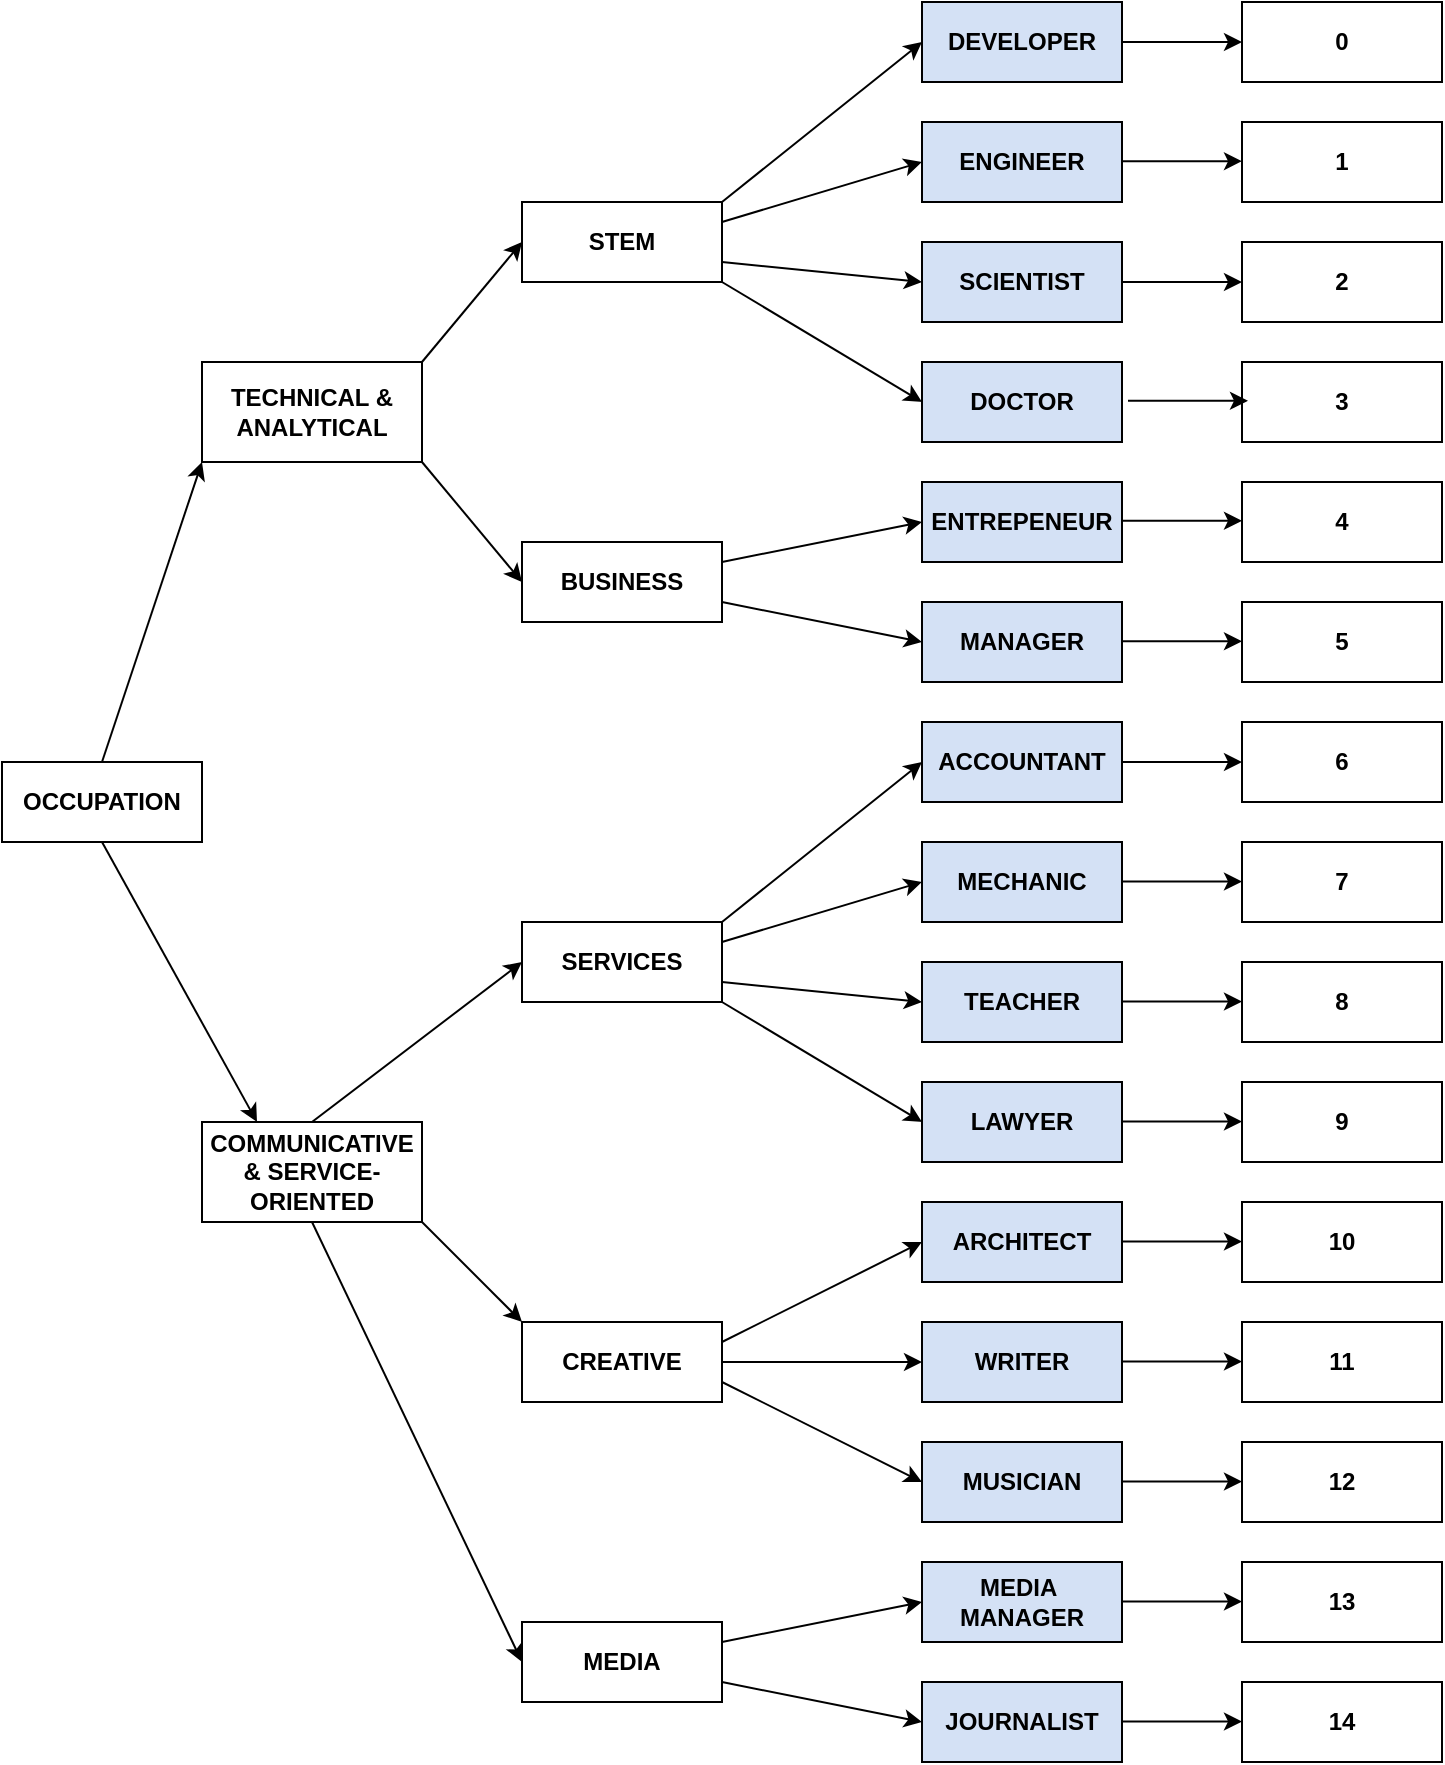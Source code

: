 <mxfile version="22.1.3" type="device">
  <diagram name="Página-1" id="ISCv18W82Yl7HlUTr54n">
    <mxGraphModel dx="1088" dy="1430" grid="1" gridSize="10" guides="1" tooltips="1" connect="1" arrows="1" fold="1" page="1" pageScale="1" pageWidth="827" pageHeight="1169" math="0" shadow="0">
      <root>
        <mxCell id="0" />
        <mxCell id="1" parent="0" />
        <mxCell id="SEekvYQBwNJy5eJfU6Gp-1" value="&lt;b&gt;STEM&lt;/b&gt;" style="rounded=0;whiteSpace=wrap;html=1;" parent="1" vertex="1">
          <mxGeometry x="80" width="100" height="40" as="geometry" />
        </mxCell>
        <mxCell id="SEekvYQBwNJy5eJfU6Gp-4" value="&lt;b&gt;MEDIA&lt;/b&gt;" style="rounded=0;whiteSpace=wrap;html=1;" parent="1" vertex="1">
          <mxGeometry x="80" y="710" width="100" height="40" as="geometry" />
        </mxCell>
        <mxCell id="SEekvYQBwNJy5eJfU6Gp-5" value="&lt;b&gt;BUSINESS&lt;/b&gt;" style="rounded=0;whiteSpace=wrap;html=1;" parent="1" vertex="1">
          <mxGeometry x="80" y="170" width="100" height="40" as="geometry" />
        </mxCell>
        <mxCell id="SEekvYQBwNJy5eJfU6Gp-6" value="&lt;b&gt;SERVICES&lt;/b&gt;" style="rounded=0;whiteSpace=wrap;html=1;" parent="1" vertex="1">
          <mxGeometry x="80" y="360" width="100" height="40" as="geometry" />
        </mxCell>
        <mxCell id="SEekvYQBwNJy5eJfU6Gp-7" value="&lt;b&gt;CREATIVE&lt;/b&gt;" style="rounded=0;whiteSpace=wrap;html=1;" parent="1" vertex="1">
          <mxGeometry x="80" y="560" width="100" height="40" as="geometry" />
        </mxCell>
        <mxCell id="SEekvYQBwNJy5eJfU6Gp-8" value="&lt;b&gt;DEVELOPER&lt;/b&gt;" style="rounded=0;whiteSpace=wrap;html=1;fillColor=#D4E1F5;" parent="1" vertex="1">
          <mxGeometry x="280" y="-100" width="100" height="40" as="geometry" />
        </mxCell>
        <mxCell id="SEekvYQBwNJy5eJfU6Gp-9" value="&lt;b&gt;ENGINEER&lt;/b&gt;" style="rounded=0;whiteSpace=wrap;html=1;fillColor=#D4E1F5;" parent="1" vertex="1">
          <mxGeometry x="280" y="-40" width="100" height="40" as="geometry" />
        </mxCell>
        <mxCell id="SEekvYQBwNJy5eJfU6Gp-10" value="&lt;b&gt;SCIENTIST&lt;/b&gt;" style="rounded=0;whiteSpace=wrap;html=1;fillColor=#D4E1F5;" parent="1" vertex="1">
          <mxGeometry x="280" y="20" width="100" height="40" as="geometry" />
        </mxCell>
        <mxCell id="SEekvYQBwNJy5eJfU6Gp-20" value="&lt;b&gt;DOCTOR&lt;/b&gt;" style="rounded=0;whiteSpace=wrap;html=1;fillColor=#D4E1F5;" parent="1" vertex="1">
          <mxGeometry x="280" y="80" width="100" height="40" as="geometry" />
        </mxCell>
        <mxCell id="SEekvYQBwNJy5eJfU6Gp-21" value="&lt;b&gt;ARCHITECT&lt;/b&gt;" style="rounded=0;whiteSpace=wrap;html=1;fillColor=#D4E1F5;" parent="1" vertex="1">
          <mxGeometry x="280" y="500" width="100" height="40" as="geometry" />
        </mxCell>
        <mxCell id="SEekvYQBwNJy5eJfU6Gp-22" value="&lt;b&gt;MECHANIC&lt;/b&gt;" style="rounded=0;whiteSpace=wrap;html=1;fillColor=#D4E1F5;" parent="1" vertex="1">
          <mxGeometry x="280" y="320" width="100" height="40" as="geometry" />
        </mxCell>
        <mxCell id="SEekvYQBwNJy5eJfU6Gp-23" value="&lt;b&gt;ENTREPENEUR&lt;/b&gt;" style="rounded=0;whiteSpace=wrap;html=1;fillColor=#D4E1F5;" parent="1" vertex="1">
          <mxGeometry x="280" y="140" width="100" height="40" as="geometry" />
        </mxCell>
        <mxCell id="SEekvYQBwNJy5eJfU6Gp-24" value="&lt;b&gt;MANAGER&lt;/b&gt;" style="rounded=0;whiteSpace=wrap;html=1;fillColor=#D4E1F5;" parent="1" vertex="1">
          <mxGeometry x="280" y="200" width="100" height="40" as="geometry" />
        </mxCell>
        <mxCell id="SEekvYQBwNJy5eJfU6Gp-25" value="&lt;b&gt;MEDIA&amp;nbsp; MANAGER&lt;/b&gt;" style="rounded=0;whiteSpace=wrap;html=1;fillColor=#D4E1F5;" parent="1" vertex="1">
          <mxGeometry x="280" y="680" width="100" height="40" as="geometry" />
        </mxCell>
        <mxCell id="SEekvYQBwNJy5eJfU6Gp-26" value="&lt;b&gt;JOURNALIST&lt;/b&gt;" style="rounded=0;whiteSpace=wrap;html=1;fillColor=#D4E1F5;" parent="1" vertex="1">
          <mxGeometry x="280" y="740" width="100" height="40" as="geometry" />
        </mxCell>
        <mxCell id="SEekvYQBwNJy5eJfU6Gp-27" value="&lt;b&gt;LAWYER&lt;/b&gt;" style="rounded=0;whiteSpace=wrap;html=1;fillColor=#D4E1F5;" parent="1" vertex="1">
          <mxGeometry x="280" y="440" width="100" height="40" as="geometry" />
        </mxCell>
        <mxCell id="SEekvYQBwNJy5eJfU6Gp-28" value="&lt;b&gt;TEACHER&lt;/b&gt;" style="rounded=0;whiteSpace=wrap;html=1;fillColor=#D4E1F5;" parent="1" vertex="1">
          <mxGeometry x="280" y="380" width="100" height="40" as="geometry" />
        </mxCell>
        <mxCell id="SEekvYQBwNJy5eJfU6Gp-29" value="&lt;b&gt;ACCOUNTANT&lt;/b&gt;" style="rounded=0;whiteSpace=wrap;html=1;fillColor=#D4E1F5;" parent="1" vertex="1">
          <mxGeometry x="280" y="260" width="100" height="40" as="geometry" />
        </mxCell>
        <mxCell id="SEekvYQBwNJy5eJfU6Gp-30" value="&lt;b&gt;MUSICIAN&lt;/b&gt;" style="rounded=0;whiteSpace=wrap;html=1;fillColor=#D4E1F5;" parent="1" vertex="1">
          <mxGeometry x="280" y="620" width="100" height="40" as="geometry" />
        </mxCell>
        <mxCell id="SEekvYQBwNJy5eJfU6Gp-31" value="&lt;b&gt;WRITER&lt;/b&gt;" style="rounded=0;whiteSpace=wrap;html=1;fillColor=#D4E1F5;" parent="1" vertex="1">
          <mxGeometry x="280" y="560" width="100" height="40" as="geometry" />
        </mxCell>
        <mxCell id="SEekvYQBwNJy5eJfU6Gp-35" value="&lt;b&gt;0&lt;/b&gt;" style="rounded=0;whiteSpace=wrap;html=1;" parent="1" vertex="1">
          <mxGeometry x="440" y="-100" width="100" height="40" as="geometry" />
        </mxCell>
        <mxCell id="SEekvYQBwNJy5eJfU6Gp-36" value="&lt;b&gt;1&lt;/b&gt;" style="rounded=0;whiteSpace=wrap;html=1;" parent="1" vertex="1">
          <mxGeometry x="440" y="-40" width="100" height="40" as="geometry" />
        </mxCell>
        <mxCell id="SEekvYQBwNJy5eJfU6Gp-37" value="&lt;b&gt;2&lt;/b&gt;" style="rounded=0;whiteSpace=wrap;html=1;" parent="1" vertex="1">
          <mxGeometry x="440" y="20" width="100" height="40" as="geometry" />
        </mxCell>
        <mxCell id="SEekvYQBwNJy5eJfU6Gp-38" value="&lt;b&gt;3&lt;/b&gt;" style="rounded=0;whiteSpace=wrap;html=1;" parent="1" vertex="1">
          <mxGeometry x="440" y="80" width="100" height="40" as="geometry" />
        </mxCell>
        <mxCell id="SEekvYQBwNJy5eJfU6Gp-39" value="&lt;b&gt;4&lt;/b&gt;" style="rounded=0;whiteSpace=wrap;html=1;" parent="1" vertex="1">
          <mxGeometry x="440" y="140" width="100" height="40" as="geometry" />
        </mxCell>
        <mxCell id="SEekvYQBwNJy5eJfU6Gp-40" value="&lt;b&gt;5&lt;/b&gt;" style="rounded=0;whiteSpace=wrap;html=1;" parent="1" vertex="1">
          <mxGeometry x="440" y="200" width="100" height="40" as="geometry" />
        </mxCell>
        <mxCell id="SEekvYQBwNJy5eJfU6Gp-41" value="&lt;b&gt;6&lt;/b&gt;" style="rounded=0;whiteSpace=wrap;html=1;" parent="1" vertex="1">
          <mxGeometry x="440" y="260" width="100" height="40" as="geometry" />
        </mxCell>
        <mxCell id="SEekvYQBwNJy5eJfU6Gp-42" value="&lt;b&gt;7&lt;/b&gt;" style="rounded=0;whiteSpace=wrap;html=1;" parent="1" vertex="1">
          <mxGeometry x="440" y="320" width="100" height="40" as="geometry" />
        </mxCell>
        <mxCell id="SEekvYQBwNJy5eJfU6Gp-43" value="&lt;b&gt;8&lt;/b&gt;" style="rounded=0;whiteSpace=wrap;html=1;" parent="1" vertex="1">
          <mxGeometry x="440" y="380" width="100" height="40" as="geometry" />
        </mxCell>
        <mxCell id="SEekvYQBwNJy5eJfU6Gp-44" value="&lt;b&gt;9&lt;/b&gt;" style="rounded=0;whiteSpace=wrap;html=1;" parent="1" vertex="1">
          <mxGeometry x="440" y="440" width="100" height="40" as="geometry" />
        </mxCell>
        <mxCell id="SEekvYQBwNJy5eJfU6Gp-45" value="&lt;b&gt;10&lt;/b&gt;" style="rounded=0;whiteSpace=wrap;html=1;" parent="1" vertex="1">
          <mxGeometry x="440" y="500" width="100" height="40" as="geometry" />
        </mxCell>
        <mxCell id="SEekvYQBwNJy5eJfU6Gp-46" value="&lt;b&gt;11&lt;/b&gt;" style="rounded=0;whiteSpace=wrap;html=1;" parent="1" vertex="1">
          <mxGeometry x="440" y="560" width="100" height="40" as="geometry" />
        </mxCell>
        <mxCell id="SEekvYQBwNJy5eJfU6Gp-47" value="&lt;b&gt;12&lt;/b&gt;" style="rounded=0;whiteSpace=wrap;html=1;" parent="1" vertex="1">
          <mxGeometry x="440" y="620" width="100" height="40" as="geometry" />
        </mxCell>
        <mxCell id="SEekvYQBwNJy5eJfU6Gp-48" value="&lt;b&gt;13&lt;/b&gt;" style="rounded=0;whiteSpace=wrap;html=1;" parent="1" vertex="1">
          <mxGeometry x="440" y="680" width="100" height="40" as="geometry" />
        </mxCell>
        <mxCell id="SEekvYQBwNJy5eJfU6Gp-49" value="&lt;b&gt;14&lt;/b&gt;" style="rounded=0;whiteSpace=wrap;html=1;" parent="1" vertex="1">
          <mxGeometry x="440" y="740" width="100" height="40" as="geometry" />
        </mxCell>
        <mxCell id="SEekvYQBwNJy5eJfU6Gp-50" value="" style="endArrow=classic;html=1;rounded=0;entryX=0;entryY=0.5;entryDx=0;entryDy=0;exitX=1;exitY=0;exitDx=0;exitDy=0;" parent="1" source="SEekvYQBwNJy5eJfU6Gp-1" target="SEekvYQBwNJy5eJfU6Gp-8" edge="1">
          <mxGeometry width="50" height="50" relative="1" as="geometry">
            <mxPoint x="430" y="330" as="sourcePoint" />
            <mxPoint x="480" y="280" as="targetPoint" />
          </mxGeometry>
        </mxCell>
        <mxCell id="SEekvYQBwNJy5eJfU6Gp-51" value="" style="endArrow=classic;html=1;rounded=0;entryX=0;entryY=0.5;entryDx=0;entryDy=0;exitX=1;exitY=0.5;exitDx=0;exitDy=0;" parent="1" source="SEekvYQBwNJy5eJfU6Gp-8" target="SEekvYQBwNJy5eJfU6Gp-35" edge="1">
          <mxGeometry width="50" height="50" relative="1" as="geometry">
            <mxPoint x="190" y="10" as="sourcePoint" />
            <mxPoint x="290" y="-70" as="targetPoint" />
          </mxGeometry>
        </mxCell>
        <mxCell id="SEekvYQBwNJy5eJfU6Gp-52" value="" style="endArrow=classic;html=1;rounded=0;entryX=0;entryY=0.5;entryDx=0;entryDy=0;exitX=1;exitY=0.25;exitDx=0;exitDy=0;" parent="1" source="SEekvYQBwNJy5eJfU6Gp-5" target="SEekvYQBwNJy5eJfU6Gp-23" edge="1">
          <mxGeometry width="50" height="50" relative="1" as="geometry">
            <mxPoint x="180" y="160" as="sourcePoint" />
            <mxPoint x="280" y="80" as="targetPoint" />
          </mxGeometry>
        </mxCell>
        <mxCell id="SEekvYQBwNJy5eJfU6Gp-53" value="" style="endArrow=classic;html=1;rounded=0;entryX=0;entryY=0.5;entryDx=0;entryDy=0;exitX=1;exitY=0;exitDx=0;exitDy=0;" parent="1" source="SEekvYQBwNJy5eJfU6Gp-6" target="SEekvYQBwNJy5eJfU6Gp-29" edge="1">
          <mxGeometry width="50" height="50" relative="1" as="geometry">
            <mxPoint x="180" y="320" as="sourcePoint" />
            <mxPoint x="280" y="260" as="targetPoint" />
            <Array as="points" />
          </mxGeometry>
        </mxCell>
        <mxCell id="SEekvYQBwNJy5eJfU6Gp-55" value="" style="endArrow=classic;html=1;rounded=0;entryX=0;entryY=0.5;entryDx=0;entryDy=0;exitX=1;exitY=0.25;exitDx=0;exitDy=0;" parent="1" source="SEekvYQBwNJy5eJfU6Gp-1" target="SEekvYQBwNJy5eJfU6Gp-9" edge="1">
          <mxGeometry width="50" height="50" relative="1" as="geometry">
            <mxPoint x="400" y="330" as="sourcePoint" />
            <mxPoint x="450" y="280" as="targetPoint" />
          </mxGeometry>
        </mxCell>
        <mxCell id="SEekvYQBwNJy5eJfU6Gp-56" value="" style="endArrow=classic;html=1;rounded=0;entryX=0;entryY=0.5;entryDx=0;entryDy=0;exitX=1;exitY=0.75;exitDx=0;exitDy=0;" parent="1" source="SEekvYQBwNJy5eJfU6Gp-1" target="SEekvYQBwNJy5eJfU6Gp-10" edge="1">
          <mxGeometry width="50" height="50" relative="1" as="geometry">
            <mxPoint x="180" y="20" as="sourcePoint" />
            <mxPoint x="290" y="-10" as="targetPoint" />
          </mxGeometry>
        </mxCell>
        <mxCell id="SEekvYQBwNJy5eJfU6Gp-57" value="" style="endArrow=classic;html=1;rounded=0;entryX=0;entryY=0.5;entryDx=0;entryDy=0;exitX=1;exitY=0.5;exitDx=0;exitDy=0;" parent="1" edge="1">
          <mxGeometry width="50" height="50" relative="1" as="geometry">
            <mxPoint x="380" y="-20.4" as="sourcePoint" />
            <mxPoint x="440" y="-20.4" as="targetPoint" />
          </mxGeometry>
        </mxCell>
        <mxCell id="SEekvYQBwNJy5eJfU6Gp-59" value="" style="endArrow=classic;html=1;rounded=0;entryX=0;entryY=0.5;entryDx=0;entryDy=0;exitX=1;exitY=0.5;exitDx=0;exitDy=0;" parent="1" edge="1">
          <mxGeometry width="50" height="50" relative="1" as="geometry">
            <mxPoint x="380" y="40" as="sourcePoint" />
            <mxPoint x="440" y="40" as="targetPoint" />
          </mxGeometry>
        </mxCell>
        <mxCell id="SEekvYQBwNJy5eJfU6Gp-60" value="" style="endArrow=classic;html=1;rounded=0;entryX=0;entryY=0.5;entryDx=0;entryDy=0;exitX=1;exitY=0.5;exitDx=0;exitDy=0;" parent="1" edge="1">
          <mxGeometry width="50" height="50" relative="1" as="geometry">
            <mxPoint x="383" y="99.41" as="sourcePoint" />
            <mxPoint x="443" y="99.41" as="targetPoint" />
          </mxGeometry>
        </mxCell>
        <mxCell id="SEekvYQBwNJy5eJfU6Gp-61" value="" style="endArrow=classic;html=1;rounded=0;entryX=0;entryY=0.5;entryDx=0;entryDy=0;exitX=1;exitY=0.5;exitDx=0;exitDy=0;" parent="1" edge="1">
          <mxGeometry width="50" height="50" relative="1" as="geometry">
            <mxPoint x="380" y="159.41" as="sourcePoint" />
            <mxPoint x="440" y="159.41" as="targetPoint" />
          </mxGeometry>
        </mxCell>
        <mxCell id="SEekvYQBwNJy5eJfU6Gp-62" value="" style="endArrow=classic;html=1;rounded=0;entryX=0;entryY=0.5;entryDx=0;entryDy=0;exitX=1;exitY=0.75;exitDx=0;exitDy=0;" parent="1" source="SEekvYQBwNJy5eJfU6Gp-5" target="SEekvYQBwNJy5eJfU6Gp-24" edge="1">
          <mxGeometry width="50" height="50" relative="1" as="geometry">
            <mxPoint x="190" y="180" as="sourcePoint" />
            <mxPoint x="290" y="170" as="targetPoint" />
          </mxGeometry>
        </mxCell>
        <mxCell id="SEekvYQBwNJy5eJfU6Gp-63" value="" style="endArrow=classic;html=1;rounded=0;entryX=0;entryY=0.5;entryDx=0;entryDy=0;exitX=1;exitY=1;exitDx=0;exitDy=0;" parent="1" source="SEekvYQBwNJy5eJfU6Gp-1" target="SEekvYQBwNJy5eJfU6Gp-20" edge="1">
          <mxGeometry width="50" height="50" relative="1" as="geometry">
            <mxPoint x="190" y="50" as="sourcePoint" />
            <mxPoint x="290" y="50" as="targetPoint" />
          </mxGeometry>
        </mxCell>
        <mxCell id="SEekvYQBwNJy5eJfU6Gp-64" value="" style="endArrow=classic;html=1;rounded=0;entryX=0;entryY=0.5;entryDx=0;entryDy=0;exitX=1;exitY=0.25;exitDx=0;exitDy=0;" parent="1" source="SEekvYQBwNJy5eJfU6Gp-6" target="SEekvYQBwNJy5eJfU6Gp-22" edge="1">
          <mxGeometry width="50" height="50" relative="1" as="geometry">
            <mxPoint x="190" y="380" as="sourcePoint" />
            <mxPoint x="290" y="290" as="targetPoint" />
          </mxGeometry>
        </mxCell>
        <mxCell id="SEekvYQBwNJy5eJfU6Gp-65" value="" style="endArrow=classic;html=1;rounded=0;entryX=0;entryY=0.5;entryDx=0;entryDy=0;exitX=1;exitY=0.75;exitDx=0;exitDy=0;" parent="1" source="SEekvYQBwNJy5eJfU6Gp-6" target="SEekvYQBwNJy5eJfU6Gp-28" edge="1">
          <mxGeometry width="50" height="50" relative="1" as="geometry">
            <mxPoint x="200" y="340" as="sourcePoint" />
            <mxPoint x="300" y="300" as="targetPoint" />
          </mxGeometry>
        </mxCell>
        <mxCell id="SEekvYQBwNJy5eJfU6Gp-66" value="" style="endArrow=classic;html=1;rounded=0;entryX=0;entryY=0.5;entryDx=0;entryDy=0;exitX=1;exitY=1;exitDx=0;exitDy=0;" parent="1" source="SEekvYQBwNJy5eJfU6Gp-6" target="SEekvYQBwNJy5eJfU6Gp-27" edge="1">
          <mxGeometry width="50" height="50" relative="1" as="geometry">
            <mxPoint x="210" y="350" as="sourcePoint" />
            <mxPoint x="310" y="310" as="targetPoint" />
          </mxGeometry>
        </mxCell>
        <mxCell id="SEekvYQBwNJy5eJfU6Gp-67" value="" style="endArrow=classic;html=1;rounded=0;entryX=0;entryY=0.5;entryDx=0;entryDy=0;exitX=1;exitY=0.25;exitDx=0;exitDy=0;" parent="1" source="SEekvYQBwNJy5eJfU6Gp-7" target="SEekvYQBwNJy5eJfU6Gp-21" edge="1">
          <mxGeometry width="50" height="50" relative="1" as="geometry">
            <mxPoint x="180" y="499" as="sourcePoint" />
            <mxPoint x="280" y="499" as="targetPoint" />
          </mxGeometry>
        </mxCell>
        <mxCell id="SEekvYQBwNJy5eJfU6Gp-68" value="" style="endArrow=classic;html=1;rounded=0;entryX=0;entryY=0.5;entryDx=0;entryDy=0;exitX=1;exitY=0.75;exitDx=0;exitDy=0;" parent="1" source="SEekvYQBwNJy5eJfU6Gp-4" target="SEekvYQBwNJy5eJfU6Gp-26" edge="1">
          <mxGeometry width="50" height="50" relative="1" as="geometry">
            <mxPoint x="290" y="450" as="sourcePoint" />
            <mxPoint x="340" y="400" as="targetPoint" />
          </mxGeometry>
        </mxCell>
        <mxCell id="SEekvYQBwNJy5eJfU6Gp-69" value="" style="endArrow=classic;html=1;rounded=0;entryX=0;entryY=0.5;entryDx=0;entryDy=0;exitX=1;exitY=0.25;exitDx=0;exitDy=0;" parent="1" source="SEekvYQBwNJy5eJfU6Gp-4" target="SEekvYQBwNJy5eJfU6Gp-25" edge="1">
          <mxGeometry width="50" height="50" relative="1" as="geometry">
            <mxPoint x="190" y="690" as="sourcePoint" />
            <mxPoint x="290" y="770" as="targetPoint" />
          </mxGeometry>
        </mxCell>
        <mxCell id="SEekvYQBwNJy5eJfU6Gp-70" value="" style="endArrow=classic;html=1;rounded=0;entryX=0;entryY=0.5;entryDx=0;entryDy=0;exitX=1;exitY=0.75;exitDx=0;exitDy=0;" parent="1" source="SEekvYQBwNJy5eJfU6Gp-7" target="SEekvYQBwNJy5eJfU6Gp-30" edge="1">
          <mxGeometry width="50" height="50" relative="1" as="geometry">
            <mxPoint x="200" y="700" as="sourcePoint" />
            <mxPoint x="300" y="780" as="targetPoint" />
          </mxGeometry>
        </mxCell>
        <mxCell id="SEekvYQBwNJy5eJfU6Gp-71" value="" style="endArrow=classic;html=1;rounded=0;entryX=0;entryY=0.5;entryDx=0;entryDy=0;exitX=1;exitY=0.5;exitDx=0;exitDy=0;" parent="1" source="SEekvYQBwNJy5eJfU6Gp-7" target="SEekvYQBwNJy5eJfU6Gp-31" edge="1">
          <mxGeometry width="50" height="50" relative="1" as="geometry">
            <mxPoint x="210" y="710" as="sourcePoint" />
            <mxPoint x="310" y="790" as="targetPoint" />
          </mxGeometry>
        </mxCell>
        <mxCell id="SEekvYQBwNJy5eJfU6Gp-73" value="&lt;b&gt;OCCUPATION&lt;/b&gt;" style="rounded=0;whiteSpace=wrap;html=1;" parent="1" vertex="1">
          <mxGeometry x="-180" y="280" width="100" height="40" as="geometry" />
        </mxCell>
        <mxCell id="SEekvYQBwNJy5eJfU6Gp-74" value="&lt;b&gt;TECHNICAL &amp;amp; ANALYTICAL&lt;/b&gt;" style="rounded=0;whiteSpace=wrap;html=1;" parent="1" vertex="1">
          <mxGeometry x="-80" y="80" width="110" height="50" as="geometry" />
        </mxCell>
        <mxCell id="SEekvYQBwNJy5eJfU6Gp-75" value="&lt;b&gt;COMMUNICATIVE &amp;amp; SERVICE-ORIENTED&lt;/b&gt;" style="rounded=0;whiteSpace=wrap;html=1;" parent="1" vertex="1">
          <mxGeometry x="-80" y="460" width="110" height="50" as="geometry" />
        </mxCell>
        <mxCell id="SEekvYQBwNJy5eJfU6Gp-76" value="" style="endArrow=classic;html=1;rounded=0;entryX=0;entryY=0.5;entryDx=0;entryDy=0;exitX=1;exitY=0;exitDx=0;exitDy=0;" parent="1" source="SEekvYQBwNJy5eJfU6Gp-74" target="SEekvYQBwNJy5eJfU6Gp-1" edge="1">
          <mxGeometry width="50" height="50" relative="1" as="geometry">
            <mxPoint x="60" y="310" as="sourcePoint" />
            <mxPoint x="110" y="260" as="targetPoint" />
          </mxGeometry>
        </mxCell>
        <mxCell id="SEekvYQBwNJy5eJfU6Gp-77" value="" style="endArrow=classic;html=1;rounded=0;entryX=0;entryY=0.5;entryDx=0;entryDy=0;exitX=0.5;exitY=1;exitDx=0;exitDy=0;" parent="1" source="SEekvYQBwNJy5eJfU6Gp-75" target="SEekvYQBwNJy5eJfU6Gp-4" edge="1">
          <mxGeometry width="50" height="50" relative="1" as="geometry">
            <mxPoint x="60" y="310" as="sourcePoint" />
            <mxPoint x="110" y="260" as="targetPoint" />
          </mxGeometry>
        </mxCell>
        <mxCell id="SEekvYQBwNJy5eJfU6Gp-78" value="" style="endArrow=classic;html=1;rounded=0;entryX=0;entryY=0;entryDx=0;entryDy=0;exitX=1;exitY=1;exitDx=0;exitDy=0;" parent="1" source="SEekvYQBwNJy5eJfU6Gp-75" target="SEekvYQBwNJy5eJfU6Gp-7" edge="1">
          <mxGeometry width="50" height="50" relative="1" as="geometry">
            <mxPoint x="40" y="520" as="sourcePoint" />
            <mxPoint x="90" y="740" as="targetPoint" />
          </mxGeometry>
        </mxCell>
        <mxCell id="SEekvYQBwNJy5eJfU6Gp-79" value="" style="endArrow=classic;html=1;rounded=0;exitX=0.5;exitY=0;exitDx=0;exitDy=0;entryX=0;entryY=0.5;entryDx=0;entryDy=0;" parent="1" source="SEekvYQBwNJy5eJfU6Gp-75" target="SEekvYQBwNJy5eJfU6Gp-6" edge="1">
          <mxGeometry width="50" height="50" relative="1" as="geometry">
            <mxPoint x="60" y="310" as="sourcePoint" />
            <mxPoint x="110" y="260" as="targetPoint" />
          </mxGeometry>
        </mxCell>
        <mxCell id="SEekvYQBwNJy5eJfU6Gp-80" value="" style="endArrow=classic;html=1;rounded=0;entryX=0;entryY=0.5;entryDx=0;entryDy=0;exitX=1;exitY=1;exitDx=0;exitDy=0;" parent="1" source="SEekvYQBwNJy5eJfU6Gp-74" target="SEekvYQBwNJy5eJfU6Gp-5" edge="1">
          <mxGeometry width="50" height="50" relative="1" as="geometry">
            <mxPoint x="60" y="310" as="sourcePoint" />
            <mxPoint x="110" y="260" as="targetPoint" />
          </mxGeometry>
        </mxCell>
        <mxCell id="SEekvYQBwNJy5eJfU6Gp-81" value="" style="endArrow=classic;html=1;rounded=0;entryX=0;entryY=1;entryDx=0;entryDy=0;exitX=0.5;exitY=0;exitDx=0;exitDy=0;" parent="1" source="SEekvYQBwNJy5eJfU6Gp-73" target="SEekvYQBwNJy5eJfU6Gp-74" edge="1">
          <mxGeometry width="50" height="50" relative="1" as="geometry">
            <mxPoint x="60" y="310" as="sourcePoint" />
            <mxPoint x="110" y="260" as="targetPoint" />
          </mxGeometry>
        </mxCell>
        <mxCell id="SEekvYQBwNJy5eJfU6Gp-82" value="" style="endArrow=classic;html=1;rounded=0;entryX=0.25;entryY=0;entryDx=0;entryDy=0;exitX=0.5;exitY=1;exitDx=0;exitDy=0;" parent="1" source="SEekvYQBwNJy5eJfU6Gp-73" target="SEekvYQBwNJy5eJfU6Gp-75" edge="1">
          <mxGeometry width="50" height="50" relative="1" as="geometry">
            <mxPoint x="60" y="310" as="sourcePoint" />
            <mxPoint x="110" y="260" as="targetPoint" />
          </mxGeometry>
        </mxCell>
        <mxCell id="suylpyf4rYVpCuA3m8Mp-1" value="" style="endArrow=classic;html=1;rounded=0;entryX=0;entryY=0.5;entryDx=0;entryDy=0;exitX=1;exitY=0.5;exitDx=0;exitDy=0;" edge="1" parent="1">
          <mxGeometry width="50" height="50" relative="1" as="geometry">
            <mxPoint x="380" y="219.63" as="sourcePoint" />
            <mxPoint x="440" y="219.63" as="targetPoint" />
          </mxGeometry>
        </mxCell>
        <mxCell id="suylpyf4rYVpCuA3m8Mp-2" value="" style="endArrow=classic;html=1;rounded=0;entryX=0;entryY=0.5;entryDx=0;entryDy=0;exitX=1;exitY=0.5;exitDx=0;exitDy=0;" edge="1" parent="1">
          <mxGeometry width="50" height="50" relative="1" as="geometry">
            <mxPoint x="380" y="280" as="sourcePoint" />
            <mxPoint x="440" y="280" as="targetPoint" />
          </mxGeometry>
        </mxCell>
        <mxCell id="suylpyf4rYVpCuA3m8Mp-3" value="" style="endArrow=classic;html=1;rounded=0;entryX=0;entryY=0.5;entryDx=0;entryDy=0;exitX=1;exitY=0.5;exitDx=0;exitDy=0;" edge="1" parent="1">
          <mxGeometry width="50" height="50" relative="1" as="geometry">
            <mxPoint x="380" y="339.75" as="sourcePoint" />
            <mxPoint x="440" y="339.75" as="targetPoint" />
          </mxGeometry>
        </mxCell>
        <mxCell id="suylpyf4rYVpCuA3m8Mp-4" value="" style="endArrow=classic;html=1;rounded=0;entryX=0;entryY=0.5;entryDx=0;entryDy=0;exitX=1;exitY=0.5;exitDx=0;exitDy=0;" edge="1" parent="1">
          <mxGeometry width="50" height="50" relative="1" as="geometry">
            <mxPoint x="380" y="399.75" as="sourcePoint" />
            <mxPoint x="440" y="399.75" as="targetPoint" />
          </mxGeometry>
        </mxCell>
        <mxCell id="suylpyf4rYVpCuA3m8Mp-5" value="" style="endArrow=classic;html=1;rounded=0;entryX=0;entryY=0.5;entryDx=0;entryDy=0;exitX=1;exitY=0.5;exitDx=0;exitDy=0;" edge="1" parent="1">
          <mxGeometry width="50" height="50" relative="1" as="geometry">
            <mxPoint x="380" y="459.75" as="sourcePoint" />
            <mxPoint x="440" y="459.75" as="targetPoint" />
          </mxGeometry>
        </mxCell>
        <mxCell id="suylpyf4rYVpCuA3m8Mp-6" value="" style="endArrow=classic;html=1;rounded=0;entryX=0;entryY=0.5;entryDx=0;entryDy=0;exitX=1;exitY=0.5;exitDx=0;exitDy=0;" edge="1" parent="1">
          <mxGeometry width="50" height="50" relative="1" as="geometry">
            <mxPoint x="380" y="519.75" as="sourcePoint" />
            <mxPoint x="440" y="519.75" as="targetPoint" />
          </mxGeometry>
        </mxCell>
        <mxCell id="suylpyf4rYVpCuA3m8Mp-7" value="" style="endArrow=classic;html=1;rounded=0;entryX=0;entryY=0.5;entryDx=0;entryDy=0;exitX=1;exitY=0.5;exitDx=0;exitDy=0;" edge="1" parent="1">
          <mxGeometry width="50" height="50" relative="1" as="geometry">
            <mxPoint x="380" y="579.75" as="sourcePoint" />
            <mxPoint x="440" y="579.75" as="targetPoint" />
          </mxGeometry>
        </mxCell>
        <mxCell id="suylpyf4rYVpCuA3m8Mp-8" value="" style="endArrow=classic;html=1;rounded=0;entryX=0;entryY=0.5;entryDx=0;entryDy=0;exitX=1;exitY=0.5;exitDx=0;exitDy=0;" edge="1" parent="1">
          <mxGeometry width="50" height="50" relative="1" as="geometry">
            <mxPoint x="380" y="639.75" as="sourcePoint" />
            <mxPoint x="440" y="639.75" as="targetPoint" />
          </mxGeometry>
        </mxCell>
        <mxCell id="suylpyf4rYVpCuA3m8Mp-9" value="" style="endArrow=classic;html=1;rounded=0;entryX=0;entryY=0.5;entryDx=0;entryDy=0;exitX=1;exitY=0.5;exitDx=0;exitDy=0;" edge="1" parent="1">
          <mxGeometry width="50" height="50" relative="1" as="geometry">
            <mxPoint x="380" y="699.75" as="sourcePoint" />
            <mxPoint x="440" y="699.75" as="targetPoint" />
          </mxGeometry>
        </mxCell>
        <mxCell id="suylpyf4rYVpCuA3m8Mp-10" value="" style="endArrow=classic;html=1;rounded=0;entryX=0;entryY=0.5;entryDx=0;entryDy=0;exitX=1;exitY=0.5;exitDx=0;exitDy=0;" edge="1" parent="1">
          <mxGeometry width="50" height="50" relative="1" as="geometry">
            <mxPoint x="380" y="759.75" as="sourcePoint" />
            <mxPoint x="440" y="759.75" as="targetPoint" />
          </mxGeometry>
        </mxCell>
      </root>
    </mxGraphModel>
  </diagram>
</mxfile>
